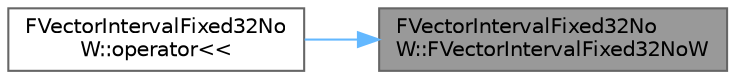 digraph "FVectorIntervalFixed32NoW::FVectorIntervalFixed32NoW"
{
 // INTERACTIVE_SVG=YES
 // LATEX_PDF_SIZE
  bgcolor="transparent";
  edge [fontname=Helvetica,fontsize=10,labelfontname=Helvetica,labelfontsize=10];
  node [fontname=Helvetica,fontsize=10,shape=box,height=0.2,width=0.4];
  rankdir="RL";
  Node1 [id="Node000001",label="FVectorIntervalFixed32No\lW::FVectorIntervalFixed32NoW",height=0.2,width=0.4,color="gray40", fillcolor="grey60", style="filled", fontcolor="black",tooltip=" "];
  Node1 -> Node2 [id="edge1_Node000001_Node000002",dir="back",color="steelblue1",style="solid",tooltip=" "];
  Node2 [id="Node000002",label="FVectorIntervalFixed32No\lW::operator\<\<",height=0.2,width=0.4,color="grey40", fillcolor="white", style="filled",URL="$d1/d30/classFVectorIntervalFixed32NoW.html#a5955f8acf0dac5b6ea824f7e6a9114bb",tooltip=" "];
}
